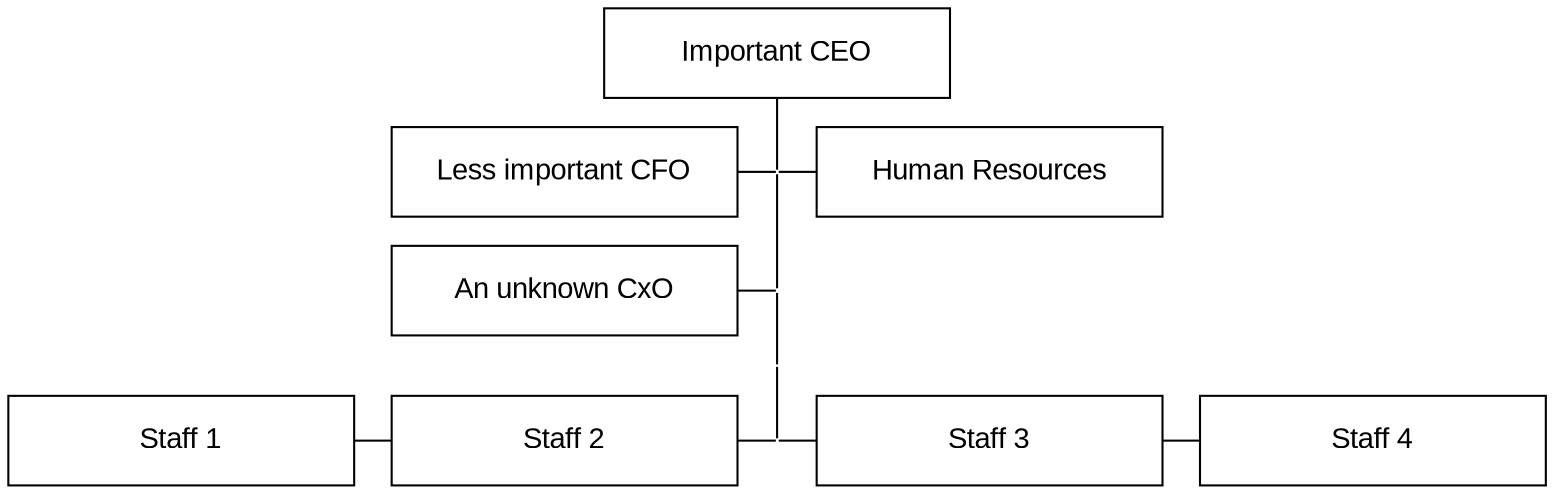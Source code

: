 // Inspired by
//    https://stackoverflow.com/a/7374543/180275
// https://renenyffenegger.ch/notes/tools/Graphviz/examples/organization-chart 

digraph ORG {

  ranksep=0.2;

  node[shape=box width=2.3 height=0.6 fontname="Arial"];

  CEO     [ label = "Important CEO"      ]
  CFO     [ label = "Less important CFO" ]
  HR      [ label = "Human Resources"    ]
  CxO     [ label = "An unknown CxO"     ]

  staff_1 [ label = "Staff 1"]
  staff_2 [ label = "Staff 2"]
  staff_3 [ label = "Staff 3"]
  staff_4 [ label = "Staff 4"]

  node[shape=none, width=0, height=0, label=""];

  edge[dir=none];

  CEO -> hierarchy_1 -> hierarchy_2 -> hierarchy_3;
  hierarchy_3 -> hierarchy_4

  {rank=same; CFO -> hierarchy_1 -> HR;}
  {rank=same; CxO -> hierarchy_2;}
  {rank=same; staff_1 -> staff_2 -> hierarchy_4 -> staff_3 -> staff_4 }



}